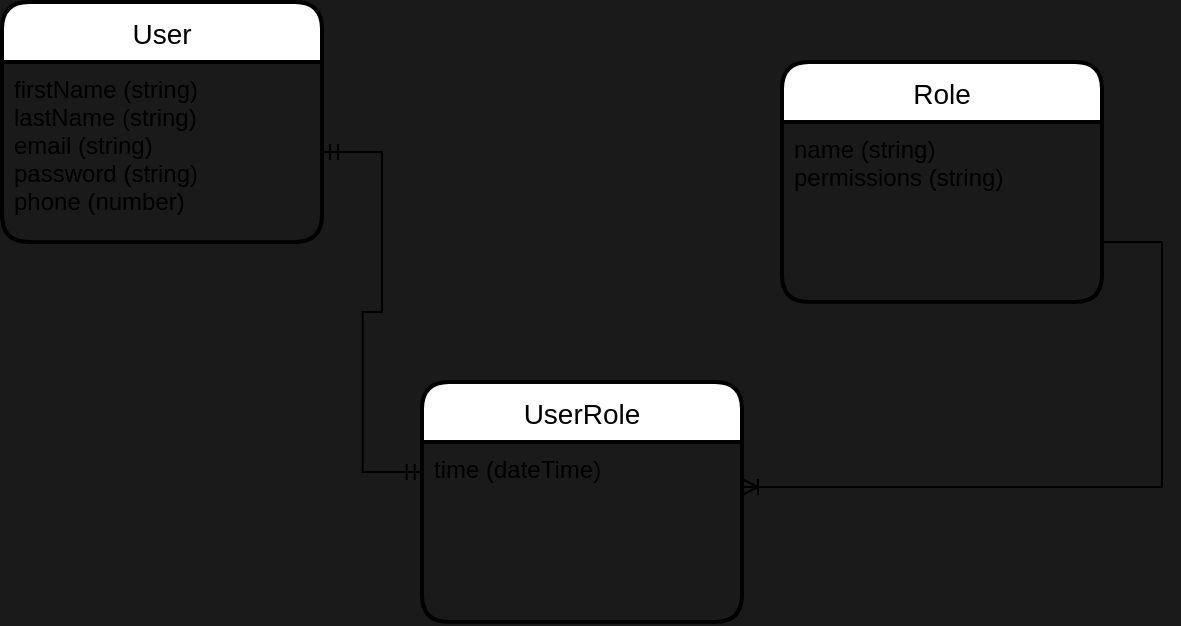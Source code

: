 <mxfile version="20.5.3" type="embed"><diagram id="35mOByB-Zaqc2BYF5qgk" name="Page-1"><mxGraphModel dx="1388" dy="792" grid="0" gridSize="10" guides="0" tooltips="1" connect="1" arrows="1" fold="1" page="0" pageScale="1" pageWidth="850" pageHeight="1100" background="#1A1A1A" math="0" shadow="0"><root><mxCell id="0"/><mxCell id="1" parent="0"/><mxCell id="U_q5xMSVDk5hVoAxFj4v-1" value="User" style="swimlane;childLayout=stackLayout;horizontal=1;startSize=30;horizontalStack=0;rounded=1;fontSize=14;fontStyle=0;strokeWidth=2;resizeParent=0;resizeLast=1;shadow=0;dashed=0;align=center;" parent="1" vertex="1"><mxGeometry x="120" y="100" width="160" height="120" as="geometry"/></mxCell><mxCell id="U_q5xMSVDk5hVoAxFj4v-2" value="firstName (string)&#10;lastName (string)&#10;email (string)&#10;password (string)&#10;phone (number)" style="align=left;strokeColor=none;fillColor=none;spacingLeft=4;fontSize=12;verticalAlign=top;resizable=0;rotatable=0;part=1;" parent="U_q5xMSVDk5hVoAxFj4v-1" vertex="1"><mxGeometry y="30" width="160" height="90" as="geometry"/></mxCell><mxCell id="U_q5xMSVDk5hVoAxFj4v-3" value="Role" style="swimlane;childLayout=stackLayout;horizontal=1;startSize=30;horizontalStack=0;rounded=1;fontSize=14;fontStyle=0;strokeWidth=2;resizeParent=0;resizeLast=1;shadow=0;dashed=0;align=center;" parent="1" vertex="1"><mxGeometry x="510" y="130" width="160" height="120" as="geometry"/></mxCell><mxCell id="U_q5xMSVDk5hVoAxFj4v-4" value="name (string)&#10;permissions (string)" style="align=left;strokeColor=none;fillColor=none;spacingLeft=4;fontSize=12;verticalAlign=top;resizable=0;rotatable=0;part=1;" parent="U_q5xMSVDk5hVoAxFj4v-3" vertex="1"><mxGeometry y="30" width="160" height="90" as="geometry"/></mxCell><mxCell id="U_q5xMSVDk5hVoAxFj4v-5" value="" style="edgeStyle=entityRelationEdgeStyle;fontSize=12;html=1;endArrow=ERmandOne;startArrow=ERmandOne;rounded=0;entryX=0.002;entryY=0.166;entryDx=0;entryDy=0;entryPerimeter=0;exitX=1;exitY=0.5;exitDx=0;exitDy=0;" parent="1" source="U_q5xMSVDk5hVoAxFj4v-2" target="q2uNf_PgWBjbl3S7Xdy3-2" edge="1"><mxGeometry width="100" height="100" relative="1" as="geometry"><mxPoint x="320" y="380" as="sourcePoint"/><mxPoint x="420" y="280" as="targetPoint"/></mxGeometry></mxCell><mxCell id="q2uNf_PgWBjbl3S7Xdy3-1" value="UserRole" style="swimlane;childLayout=stackLayout;horizontal=1;startSize=30;horizontalStack=0;rounded=1;fontSize=14;fontStyle=0;strokeWidth=2;resizeParent=0;resizeLast=1;shadow=0;dashed=0;align=center;" parent="1" vertex="1"><mxGeometry x="330" y="290" width="160" height="120" as="geometry"/></mxCell><mxCell id="q2uNf_PgWBjbl3S7Xdy3-2" value="time (dateTime)" style="align=left;strokeColor=none;fillColor=none;spacingLeft=4;fontSize=12;verticalAlign=top;resizable=0;rotatable=0;part=1;" parent="q2uNf_PgWBjbl3S7Xdy3-1" vertex="1"><mxGeometry y="30" width="160" height="90" as="geometry"/></mxCell><mxCell id="MCvFwka_SM_PmBLeikFw-1" value="" style="edgeStyle=entityRelationEdgeStyle;fontSize=12;html=1;endArrow=ERoneToMany;rounded=0;entryX=1;entryY=0.25;entryDx=0;entryDy=0;" parent="1" target="q2uNf_PgWBjbl3S7Xdy3-2" edge="1"><mxGeometry width="100" height="100" relative="1" as="geometry"><mxPoint x="670" y="220" as="sourcePoint"/><mxPoint x="470" y="300" as="targetPoint"/></mxGeometry></mxCell></root></mxGraphModel></diagram></mxfile>